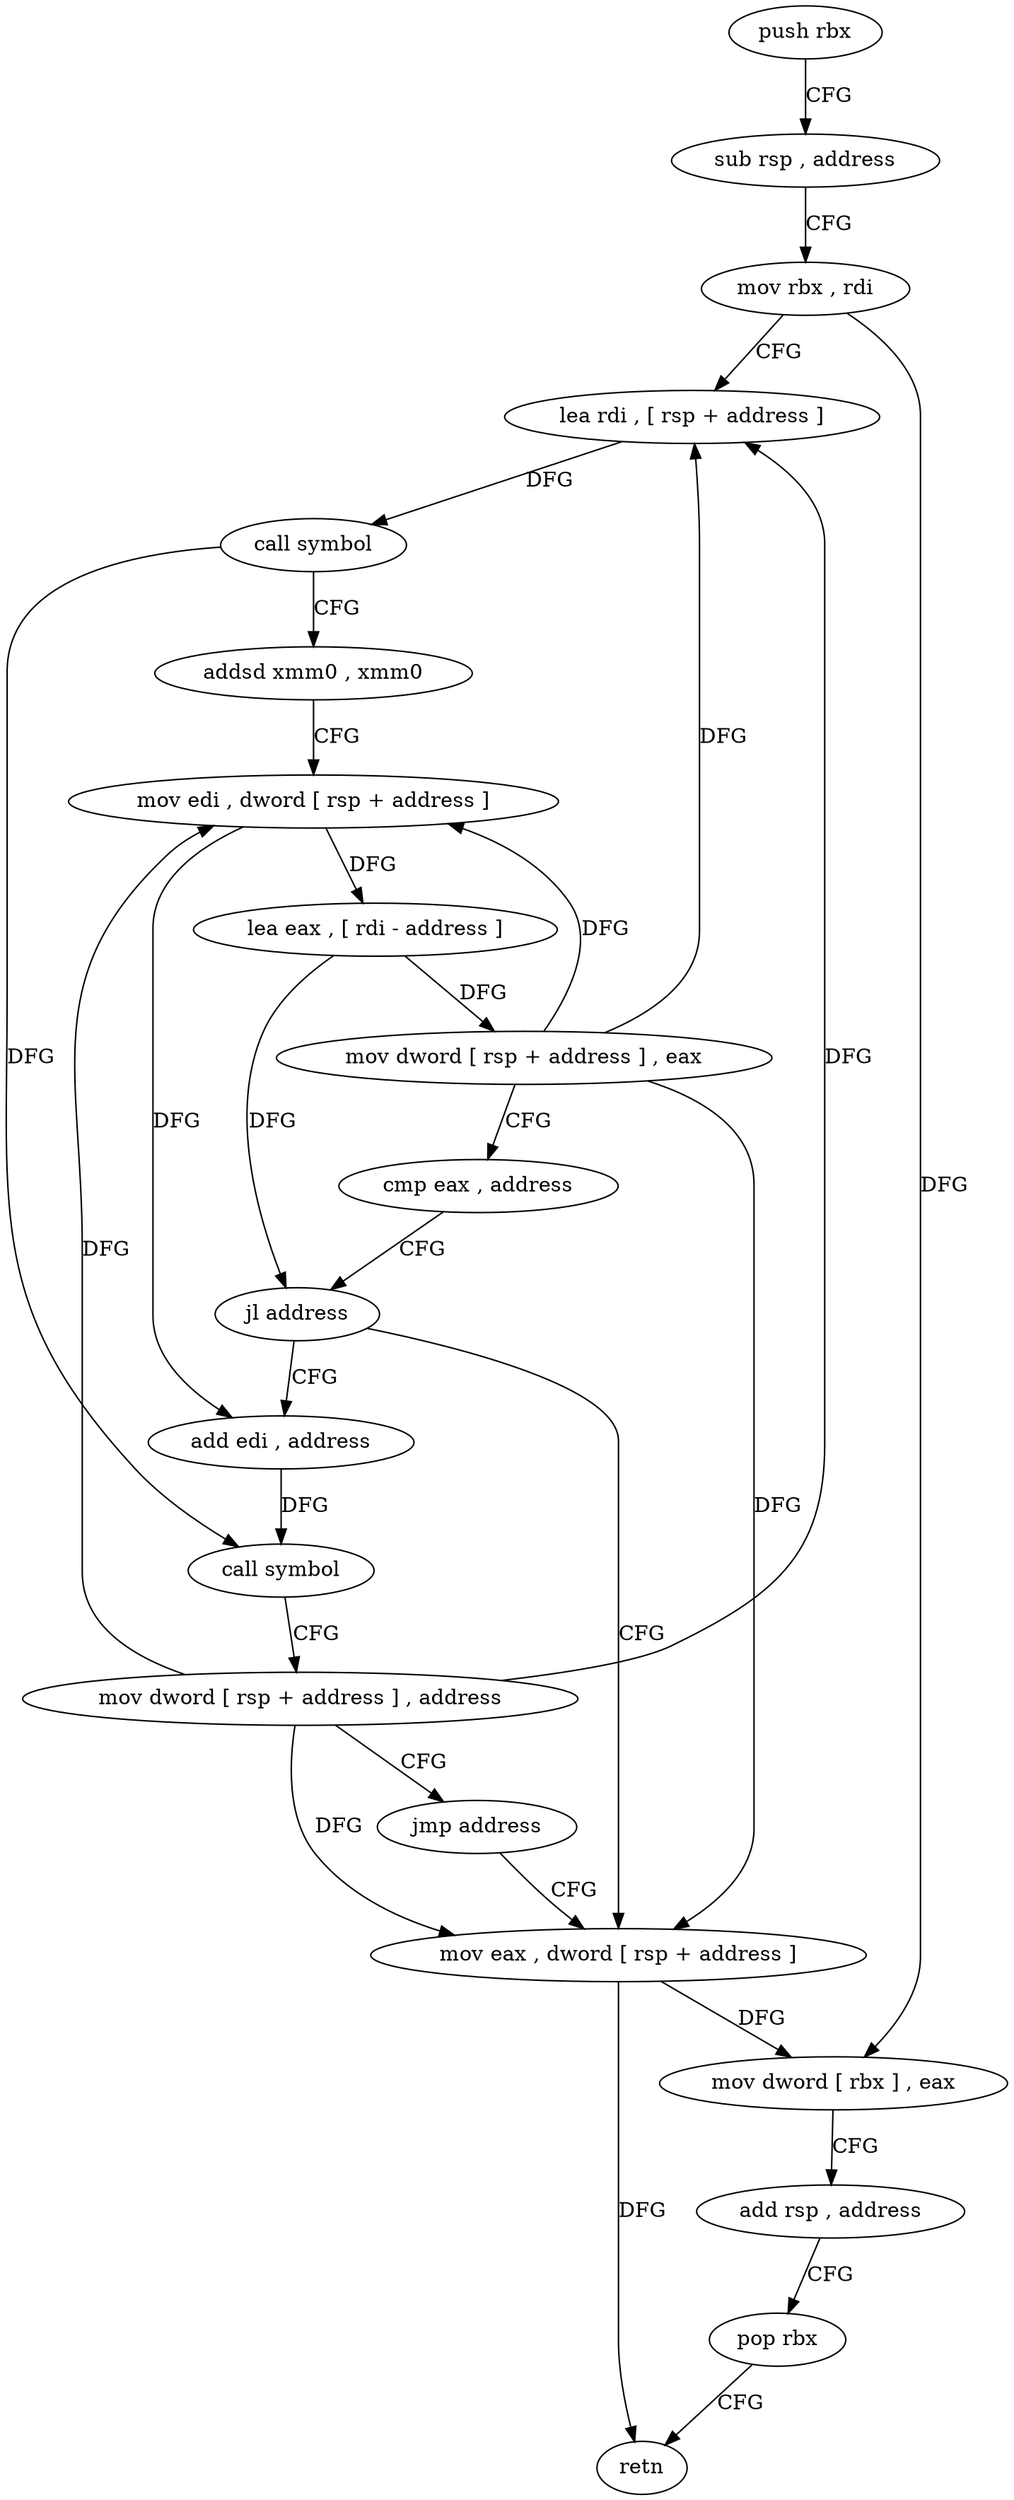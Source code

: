 digraph "func" {
"210101" [label = "push rbx" ]
"210102" [label = "sub rsp , address" ]
"210106" [label = "mov rbx , rdi" ]
"210109" [label = "lea rdi , [ rsp + address ]" ]
"210114" [label = "call symbol" ]
"210119" [label = "addsd xmm0 , xmm0" ]
"210123" [label = "mov edi , dword [ rsp + address ]" ]
"210127" [label = "lea eax , [ rdi - address ]" ]
"210130" [label = "mov dword [ rsp + address ] , eax" ]
"210134" [label = "cmp eax , address" ]
"210139" [label = "jl address" ]
"210153" [label = "add edi , address" ]
"210141" [label = "mov eax , dword [ rsp + address ]" ]
"210159" [label = "call symbol" ]
"210164" [label = "mov dword [ rsp + address ] , address" ]
"210172" [label = "jmp address" ]
"210145" [label = "mov dword [ rbx ] , eax" ]
"210147" [label = "add rsp , address" ]
"210151" [label = "pop rbx" ]
"210152" [label = "retn" ]
"210101" -> "210102" [ label = "CFG" ]
"210102" -> "210106" [ label = "CFG" ]
"210106" -> "210109" [ label = "CFG" ]
"210106" -> "210145" [ label = "DFG" ]
"210109" -> "210114" [ label = "DFG" ]
"210114" -> "210119" [ label = "CFG" ]
"210114" -> "210159" [ label = "DFG" ]
"210119" -> "210123" [ label = "CFG" ]
"210123" -> "210127" [ label = "DFG" ]
"210123" -> "210153" [ label = "DFG" ]
"210127" -> "210130" [ label = "DFG" ]
"210127" -> "210139" [ label = "DFG" ]
"210130" -> "210134" [ label = "CFG" ]
"210130" -> "210109" [ label = "DFG" ]
"210130" -> "210123" [ label = "DFG" ]
"210130" -> "210141" [ label = "DFG" ]
"210134" -> "210139" [ label = "CFG" ]
"210139" -> "210153" [ label = "CFG" ]
"210139" -> "210141" [ label = "CFG" ]
"210153" -> "210159" [ label = "DFG" ]
"210141" -> "210145" [ label = "DFG" ]
"210141" -> "210152" [ label = "DFG" ]
"210159" -> "210164" [ label = "CFG" ]
"210164" -> "210172" [ label = "CFG" ]
"210164" -> "210109" [ label = "DFG" ]
"210164" -> "210123" [ label = "DFG" ]
"210164" -> "210141" [ label = "DFG" ]
"210172" -> "210141" [ label = "CFG" ]
"210145" -> "210147" [ label = "CFG" ]
"210147" -> "210151" [ label = "CFG" ]
"210151" -> "210152" [ label = "CFG" ]
}
